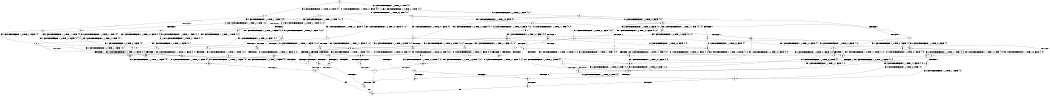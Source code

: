 digraph BCG {
size = "7, 10.5";
center = TRUE;
node [shape = circle];
0 [peripheries = 2];
0 -> 1 [label = "EX !1 !ATOMIC_EXCH_BRANCH (1, +0, TRUE, +0, 1, TRUE) !{0}"];
0 -> 2 [label = "EX !2 !ATOMIC_EXCH_BRANCH (1, +1, TRUE, +0, 3, TRUE) !{0}"];
0 -> 3 [label = "EX !0 !ATOMIC_EXCH_BRANCH (1, +1, TRUE, +1, 1, FALSE) !{0}"];
1 -> 4 [label = "EX !2 !ATOMIC_EXCH_BRANCH (1, +1, TRUE, +0, 3, TRUE) !{0, 1}"];
1 -> 5 [label = "EX !0 !ATOMIC_EXCH_BRANCH (1, +1, TRUE, +1, 1, FALSE) !{0, 1}"];
1 -> 1 [label = "EX !1 !ATOMIC_EXCH_BRANCH (1, +0, TRUE, +0, 1, TRUE) !{0, 1}"];
2 -> 6 [label = "TERMINATE !2"];
2 -> 7 [label = "EX !1 !ATOMIC_EXCH_BRANCH (1, +0, TRUE, +0, 1, FALSE) !{0, 2}"];
2 -> 8 [label = "EX !0 !ATOMIC_EXCH_BRANCH (1, +1, TRUE, +1, 1, TRUE) !{0, 2}"];
3 -> 9 [label = "TERMINATE !0"];
3 -> 10 [label = "EX !1 !ATOMIC_EXCH_BRANCH (1, +0, TRUE, +0, 1, FALSE) !{0}"];
3 -> 11 [label = "EX !2 !ATOMIC_EXCH_BRANCH (1, +1, TRUE, +0, 3, FALSE) !{0}"];
4 -> 12 [label = "TERMINATE !2"];
4 -> 13 [label = "EX !0 !ATOMIC_EXCH_BRANCH (1, +1, TRUE, +1, 1, TRUE) !{0, 1, 2}"];
4 -> 7 [label = "EX !1 !ATOMIC_EXCH_BRANCH (1, +0, TRUE, +0, 1, FALSE) !{0, 1, 2}"];
5 -> 14 [label = "TERMINATE !0"];
5 -> 15 [label = "EX !2 !ATOMIC_EXCH_BRANCH (1, +1, TRUE, +0, 3, FALSE) !{0, 1}"];
5 -> 10 [label = "EX !1 !ATOMIC_EXCH_BRANCH (1, +0, TRUE, +0, 1, FALSE) !{0, 1}"];
6 -> 16 [label = "EX !1 !ATOMIC_EXCH_BRANCH (1, +0, TRUE, +0, 1, FALSE) !{0}"];
6 -> 17 [label = "EX !0 !ATOMIC_EXCH_BRANCH (1, +1, TRUE, +1, 1, TRUE) !{0}"];
7 -> 18 [label = "TERMINATE !1"];
7 -> 19 [label = "TERMINATE !2"];
7 -> 20 [label = "EX !0 !ATOMIC_EXCH_BRANCH (1, +1, TRUE, +1, 1, FALSE) !{0, 1, 2}"];
8 -> 21 [label = "TERMINATE !2"];
8 -> 22 [label = "EX !1 !ATOMIC_EXCH_BRANCH (1, +0, TRUE, +0, 1, FALSE) !{0, 2}"];
8 -> 8 [label = "EX !0 !ATOMIC_EXCH_BRANCH (1, +1, TRUE, +1, 1, TRUE) !{0, 2}"];
9 -> 23 [label = "EX !2 !ATOMIC_EXCH_BRANCH (1, +1, TRUE, +0, 3, FALSE) !{1}"];
9 -> 24 [label = "EX !1 !ATOMIC_EXCH_BRANCH (1, +0, TRUE, +0, 1, FALSE) !{1}"];
10 -> 25 [label = "TERMINATE !1"];
10 -> 26 [label = "TERMINATE !0"];
10 -> 20 [label = "EX !2 !ATOMIC_EXCH_BRANCH (1, +1, TRUE, +0, 3, TRUE) !{0, 1}"];
11 -> 27 [label = "TERMINATE !0"];
11 -> 28 [label = "EX !1 !ATOMIC_EXCH_BRANCH (1, +0, TRUE, +0, 1, FALSE) !{0, 2}"];
11 -> 29 [label = "EX !2 !ATOMIC_EXCH_BRANCH (1, +1, TRUE, +1, 1, TRUE) !{0, 2}"];
12 -> 30 [label = "EX !0 !ATOMIC_EXCH_BRANCH (1, +1, TRUE, +1, 1, TRUE) !{0, 1}"];
12 -> 16 [label = "EX !1 !ATOMIC_EXCH_BRANCH (1, +0, TRUE, +0, 1, FALSE) !{0, 1}"];
13 -> 31 [label = "TERMINATE !2"];
13 -> 22 [label = "EX !1 !ATOMIC_EXCH_BRANCH (1, +0, TRUE, +0, 1, FALSE) !{0, 1, 2}"];
13 -> 13 [label = "EX !0 !ATOMIC_EXCH_BRANCH (1, +1, TRUE, +1, 1, TRUE) !{0, 1, 2}"];
14 -> 32 [label = "EX !2 !ATOMIC_EXCH_BRANCH (1, +1, TRUE, +0, 3, FALSE) !{1}"];
14 -> 24 [label = "EX !1 !ATOMIC_EXCH_BRANCH (1, +0, TRUE, +0, 1, FALSE) !{1}"];
15 -> 33 [label = "TERMINATE !0"];
15 -> 34 [label = "EX !2 !ATOMIC_EXCH_BRANCH (1, +1, TRUE, +1, 1, TRUE) !{0, 1, 2}"];
15 -> 28 [label = "EX !1 !ATOMIC_EXCH_BRANCH (1, +0, TRUE, +0, 1, FALSE) !{0, 1, 2}"];
16 -> 35 [label = "TERMINATE !1"];
16 -> 36 [label = "EX !0 !ATOMIC_EXCH_BRANCH (1, +1, TRUE, +1, 1, FALSE) !{0, 1}"];
17 -> 37 [label = "EX !1 !ATOMIC_EXCH_BRANCH (1, +0, TRUE, +0, 1, FALSE) !{0}"];
17 -> 17 [label = "EX !0 !ATOMIC_EXCH_BRANCH (1, +1, TRUE, +1, 1, TRUE) !{0}"];
18 -> 38 [label = "TERMINATE !2"];
18 -> 39 [label = "EX !0 !ATOMIC_EXCH_BRANCH (1, +1, TRUE, +1, 1, FALSE) !{0, 2}"];
19 -> 35 [label = "TERMINATE !1"];
19 -> 36 [label = "EX !0 !ATOMIC_EXCH_BRANCH (1, +1, TRUE, +1, 1, FALSE) !{0, 1}"];
20 -> 40 [label = "TERMINATE !1"];
20 -> 41 [label = "TERMINATE !2"];
20 -> 42 [label = "TERMINATE !0"];
21 -> 37 [label = "EX !1 !ATOMIC_EXCH_BRANCH (1, +0, TRUE, +0, 1, FALSE) !{0}"];
21 -> 17 [label = "EX !0 !ATOMIC_EXCH_BRANCH (1, +1, TRUE, +1, 1, TRUE) !{0}"];
22 -> 43 [label = "TERMINATE !1"];
22 -> 44 [label = "TERMINATE !2"];
22 -> 20 [label = "EX !0 !ATOMIC_EXCH_BRANCH (1, +1, TRUE, +1, 1, FALSE) !{0, 1, 2}"];
23 -> 45 [label = "EX !1 !ATOMIC_EXCH_BRANCH (1, +0, TRUE, +0, 1, FALSE) !{1, 2}"];
23 -> 46 [label = "EX !2 !ATOMIC_EXCH_BRANCH (1, +1, TRUE, +1, 1, TRUE) !{1, 2}"];
24 -> 47 [label = "TERMINATE !1"];
24 -> 48 [label = "EX !2 !ATOMIC_EXCH_BRANCH (1, +1, TRUE, +0, 3, TRUE) !{1}"];
25 -> 49 [label = "TERMINATE !0"];
25 -> 39 [label = "EX !2 !ATOMIC_EXCH_BRANCH (1, +1, TRUE, +0, 3, TRUE) !{0}"];
26 -> 47 [label = "TERMINATE !1"];
26 -> 48 [label = "EX !2 !ATOMIC_EXCH_BRANCH (1, +1, TRUE, +0, 3, TRUE) !{1}"];
27 -> 45 [label = "EX !1 !ATOMIC_EXCH_BRANCH (1, +0, TRUE, +0, 1, FALSE) !{1, 2}"];
27 -> 46 [label = "EX !2 !ATOMIC_EXCH_BRANCH (1, +1, TRUE, +1, 1, TRUE) !{1, 2}"];
28 -> 50 [label = "TERMINATE !1"];
28 -> 51 [label = "TERMINATE !0"];
28 -> 20 [label = "EX !2 !ATOMIC_EXCH_BRANCH (1, +1, TRUE, +1, 1, FALSE) !{0, 1, 2}"];
29 -> 52 [label = "TERMINATE !0"];
29 -> 53 [label = "EX !1 !ATOMIC_EXCH_BRANCH (1, +0, TRUE, +0, 1, FALSE) !{0, 2}"];
29 -> 11 [label = "EX !2 !ATOMIC_EXCH_BRANCH (1, +1, TRUE, +0, 3, FALSE) !{0, 2}"];
30 -> 37 [label = "EX !1 !ATOMIC_EXCH_BRANCH (1, +0, TRUE, +0, 1, FALSE) !{0, 1}"];
30 -> 30 [label = "EX !0 !ATOMIC_EXCH_BRANCH (1, +1, TRUE, +1, 1, TRUE) !{0, 1}"];
31 -> 37 [label = "EX !1 !ATOMIC_EXCH_BRANCH (1, +0, TRUE, +0, 1, FALSE) !{0, 1}"];
31 -> 30 [label = "EX !0 !ATOMIC_EXCH_BRANCH (1, +1, TRUE, +1, 1, TRUE) !{0, 1}"];
32 -> 54 [label = "EX !2 !ATOMIC_EXCH_BRANCH (1, +1, TRUE, +1, 1, TRUE) !{1, 2}"];
32 -> 45 [label = "EX !1 !ATOMIC_EXCH_BRANCH (1, +0, TRUE, +0, 1, FALSE) !{1, 2}"];
33 -> 54 [label = "EX !2 !ATOMIC_EXCH_BRANCH (1, +1, TRUE, +1, 1, TRUE) !{1, 2}"];
33 -> 45 [label = "EX !1 !ATOMIC_EXCH_BRANCH (1, +0, TRUE, +0, 1, FALSE) !{1, 2}"];
34 -> 55 [label = "TERMINATE !0"];
34 -> 15 [label = "EX !2 !ATOMIC_EXCH_BRANCH (1, +1, TRUE, +0, 3, FALSE) !{0, 1, 2}"];
34 -> 53 [label = "EX !1 !ATOMIC_EXCH_BRANCH (1, +0, TRUE, +0, 1, FALSE) !{0, 1, 2}"];
35 -> 56 [label = "EX !0 !ATOMIC_EXCH_BRANCH (1, +1, TRUE, +1, 1, FALSE) !{0}"];
36 -> 57 [label = "TERMINATE !1"];
36 -> 58 [label = "TERMINATE !0"];
37 -> 59 [label = "TERMINATE !1"];
37 -> 36 [label = "EX !0 !ATOMIC_EXCH_BRANCH (1, +1, TRUE, +1, 1, FALSE) !{0, 1}"];
38 -> 56 [label = "EX !0 !ATOMIC_EXCH_BRANCH (1, +1, TRUE, +1, 1, FALSE) !{0}"];
39 -> 60 [label = "TERMINATE !2"];
39 -> 61 [label = "TERMINATE !0"];
40 -> 60 [label = "TERMINATE !2"];
40 -> 61 [label = "TERMINATE !0"];
41 -> 57 [label = "TERMINATE !1"];
41 -> 58 [label = "TERMINATE !0"];
42 -> 62 [label = "TERMINATE !1"];
42 -> 63 [label = "TERMINATE !2"];
43 -> 64 [label = "TERMINATE !2"];
43 -> 39 [label = "EX !0 !ATOMIC_EXCH_BRANCH (1, +1, TRUE, +1, 1, FALSE) !{0, 2}"];
44 -> 59 [label = "TERMINATE !1"];
44 -> 36 [label = "EX !0 !ATOMIC_EXCH_BRANCH (1, +1, TRUE, +1, 1, FALSE) !{0, 1}"];
45 -> 65 [label = "TERMINATE !1"];
45 -> 48 [label = "EX !2 !ATOMIC_EXCH_BRANCH (1, +1, TRUE, +1, 1, FALSE) !{1, 2}"];
46 -> 66 [label = "EX !1 !ATOMIC_EXCH_BRANCH (1, +0, TRUE, +0, 1, FALSE) !{1, 2}"];
46 -> 23 [label = "EX !2 !ATOMIC_EXCH_BRANCH (1, +1, TRUE, +0, 3, FALSE) !{1, 2}"];
47 -> 67 [label = "EX !2 !ATOMIC_EXCH_BRANCH (1, +1, TRUE, +0, 3, TRUE) !{2}"];
48 -> 62 [label = "TERMINATE !1"];
48 -> 63 [label = "TERMINATE !2"];
49 -> 68 [label = "EX !2 !ATOMIC_EXCH_BRANCH (1, +1, TRUE, +0, 3, TRUE) !{1, 2}"];
50 -> 69 [label = "TERMINATE !0"];
50 -> 39 [label = "EX !2 !ATOMIC_EXCH_BRANCH (1, +1, TRUE, +1, 1, FALSE) !{0, 2}"];
51 -> 65 [label = "TERMINATE !1"];
51 -> 48 [label = "EX !2 !ATOMIC_EXCH_BRANCH (1, +1, TRUE, +1, 1, FALSE) !{1, 2}"];
52 -> 66 [label = "EX !1 !ATOMIC_EXCH_BRANCH (1, +0, TRUE, +0, 1, FALSE) !{1, 2}"];
52 -> 23 [label = "EX !2 !ATOMIC_EXCH_BRANCH (1, +1, TRUE, +0, 3, FALSE) !{1, 2}"];
53 -> 70 [label = "TERMINATE !1"];
53 -> 71 [label = "TERMINATE !0"];
53 -> 20 [label = "EX !2 !ATOMIC_EXCH_BRANCH (1, +1, TRUE, +0, 3, TRUE) !{0, 1, 2}"];
54 -> 32 [label = "EX !2 !ATOMIC_EXCH_BRANCH (1, +1, TRUE, +0, 3, FALSE) !{1, 2}"];
54 -> 66 [label = "EX !1 !ATOMIC_EXCH_BRANCH (1, +0, TRUE, +0, 1, FALSE) !{1, 2}"];
55 -> 32 [label = "EX !2 !ATOMIC_EXCH_BRANCH (1, +1, TRUE, +0, 3, FALSE) !{1, 2}"];
55 -> 66 [label = "EX !1 !ATOMIC_EXCH_BRANCH (1, +0, TRUE, +0, 1, FALSE) !{1, 2}"];
56 -> 72 [label = "TERMINATE !0"];
57 -> 72 [label = "TERMINATE !0"];
58 -> 73 [label = "TERMINATE !1"];
59 -> 56 [label = "EX !0 !ATOMIC_EXCH_BRANCH (1, +1, TRUE, +1, 1, FALSE) !{0}"];
60 -> 72 [label = "TERMINATE !0"];
61 -> 74 [label = "TERMINATE !2"];
62 -> 75 [label = "TERMINATE !2"];
63 -> 73 [label = "TERMINATE !1"];
64 -> 56 [label = "EX !0 !ATOMIC_EXCH_BRANCH (1, +1, TRUE, +1, 1, FALSE) !{0}"];
65 -> 67 [label = "EX !2 !ATOMIC_EXCH_BRANCH (1, +1, TRUE, +1, 1, FALSE) !{2}"];
66 -> 76 [label = "TERMINATE !1"];
66 -> 48 [label = "EX !2 !ATOMIC_EXCH_BRANCH (1, +1, TRUE, +0, 3, TRUE) !{1, 2}"];
67 -> 75 [label = "TERMINATE !2"];
68 -> 74 [label = "TERMINATE !2"];
69 -> 68 [label = "EX !2 !ATOMIC_EXCH_BRANCH (1, +1, TRUE, +1, 1, FALSE) !{1, 2}"];
70 -> 77 [label = "TERMINATE !0"];
70 -> 39 [label = "EX !2 !ATOMIC_EXCH_BRANCH (1, +1, TRUE, +0, 3, TRUE) !{0, 2}"];
71 -> 76 [label = "TERMINATE !1"];
71 -> 48 [label = "EX !2 !ATOMIC_EXCH_BRANCH (1, +1, TRUE, +0, 3, TRUE) !{1, 2}"];
72 -> 78 [label = "exit"];
73 -> 78 [label = "exit"];
74 -> 78 [label = "exit"];
75 -> 78 [label = "exit"];
76 -> 67 [label = "EX !2 !ATOMIC_EXCH_BRANCH (1, +1, TRUE, +0, 3, TRUE) !{2}"];
77 -> 68 [label = "EX !2 !ATOMIC_EXCH_BRANCH (1, +1, TRUE, +0, 3, TRUE) !{1, 2}"];
}

